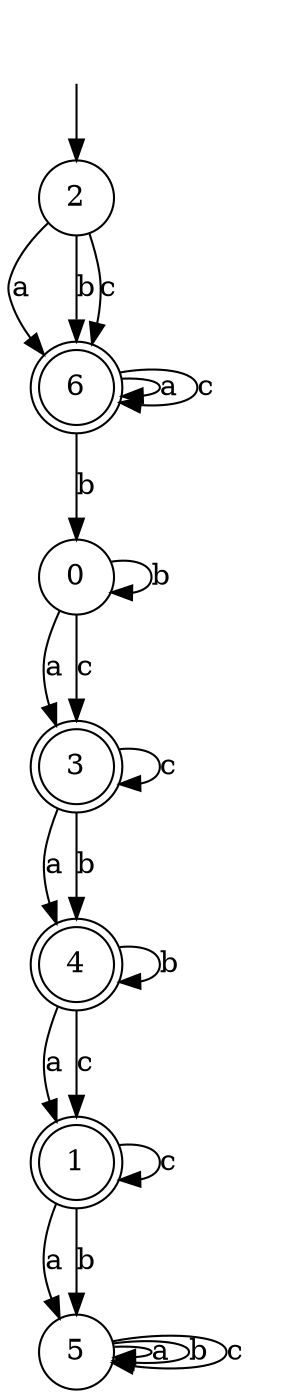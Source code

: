 digraph g {
__start [label=""shape=none]
	2[shape="circle" label="2"]
	0[shape="circle" label="0"]
	1[shape="doublecircle" label="1"]
	3[shape="doublecircle" label="3"]
	4[shape="doublecircle" label="4"]
	5[shape="circle" label="5"]
	6[shape="doublecircle" label="6"]

__start -> 2
	0 -> 3 [label="a"]
	0 -> 0 [label="b"]
	0 -> 3 [label="c"]
	1 -> 5 [label="a"]
	1 -> 5 [label="b"]
	1 -> 1 [label="c"]
	2 -> 6 [label="a"]
	2 -> 6 [label="b"]
	2 -> 6 [label="c"]
	3 -> 4 [label="a"]
	3 -> 4 [label="b"]
	3 -> 3 [label="c"]
	4 -> 1 [label="a"]
	4 -> 4 [label="b"]
	4 -> 1 [label="c"]
	5 -> 5 [label="a"]
	5 -> 5 [label="b"]
	5 -> 5 [label="c"]
	6 -> 6 [label="a"]
	6 -> 0 [label="b"]
	6 -> 6 [label="c"]
}
